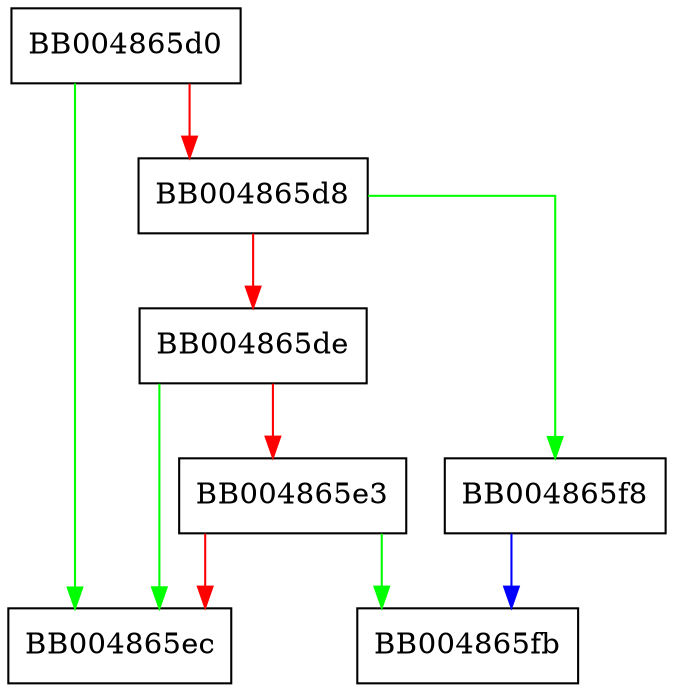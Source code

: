 digraph ssl_do_handshake_intern {
  node [shape="box"];
  graph [splines=ortho];
  BB004865d0 -> BB004865ec [color="green"];
  BB004865d0 -> BB004865d8 [color="red"];
  BB004865d8 -> BB004865f8 [color="green"];
  BB004865d8 -> BB004865de [color="red"];
  BB004865de -> BB004865ec [color="green"];
  BB004865de -> BB004865e3 [color="red"];
  BB004865e3 -> BB004865fb [color="green"];
  BB004865e3 -> BB004865ec [color="red"];
  BB004865f8 -> BB004865fb [color="blue"];
}